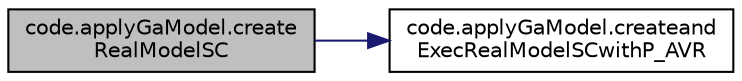 digraph "code.applyGaModel.createRealModelSC"
{
  edge [fontname="Helvetica",fontsize="10",labelfontname="Helvetica",labelfontsize="10"];
  node [fontname="Helvetica",fontsize="10",shape=record];
  rankdir="LR";
  Node16 [label="code.applyGaModel.create\lRealModelSC",height=0.2,width=0.4,color="black", fillcolor="grey75", style="filled", fontcolor="black"];
  Node16 -> Node17 [color="midnightblue",fontsize="10",style="solid",fontname="Helvetica"];
  Node17 [label="code.applyGaModel.createand\lExecRealModelSCwithP_AVR",height=0.2,width=0.4,color="black", fillcolor="white", style="filled",URL="$namespacecode_1_1apply_ga_model.html#a6b580b2078c64bf88da378552a3eb142"];
}
